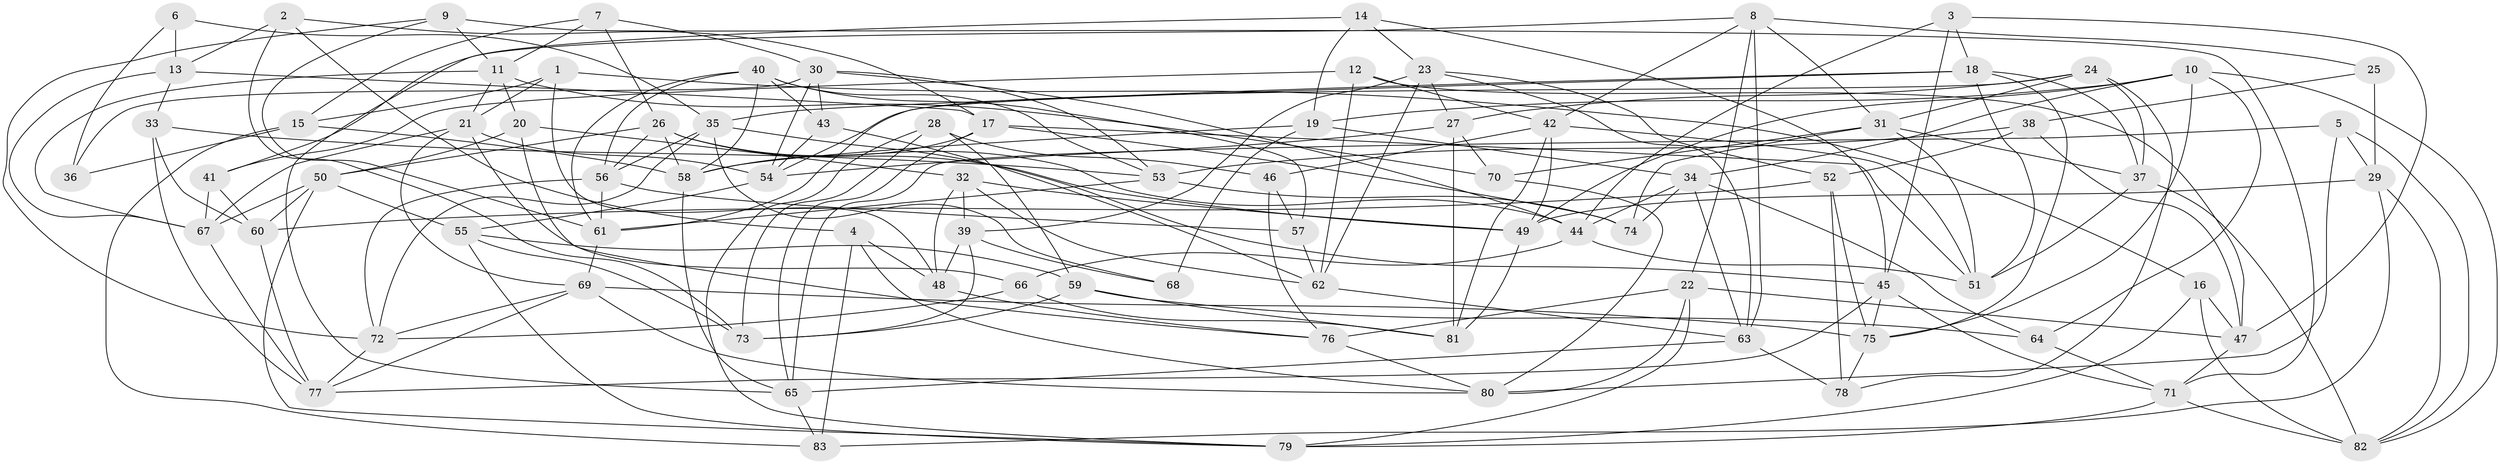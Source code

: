 // original degree distribution, {4: 1.0}
// Generated by graph-tools (version 1.1) at 2025/38/03/04/25 23:38:04]
// undirected, 83 vertices, 210 edges
graph export_dot {
  node [color=gray90,style=filled];
  1;
  2;
  3;
  4;
  5;
  6;
  7;
  8;
  9;
  10;
  11;
  12;
  13;
  14;
  15;
  16;
  17;
  18;
  19;
  20;
  21;
  22;
  23;
  24;
  25;
  26;
  27;
  28;
  29;
  30;
  31;
  32;
  33;
  34;
  35;
  36;
  37;
  38;
  39;
  40;
  41;
  42;
  43;
  44;
  45;
  46;
  47;
  48;
  49;
  50;
  51;
  52;
  53;
  54;
  55;
  56;
  57;
  58;
  59;
  60;
  61;
  62;
  63;
  64;
  65;
  66;
  67;
  68;
  69;
  70;
  71;
  72;
  73;
  74;
  75;
  76;
  77;
  78;
  79;
  80;
  81;
  82;
  83;
  1 -- 15 [weight=1.0];
  1 -- 16 [weight=1.0];
  1 -- 21 [weight=1.0];
  1 -- 48 [weight=1.0];
  2 -- 4 [weight=1.0];
  2 -- 13 [weight=1.0];
  2 -- 17 [weight=1.0];
  2 -- 73 [weight=1.0];
  3 -- 18 [weight=1.0];
  3 -- 44 [weight=1.0];
  3 -- 45 [weight=1.0];
  3 -- 47 [weight=1.0];
  4 -- 48 [weight=1.0];
  4 -- 80 [weight=1.0];
  4 -- 83 [weight=1.0];
  5 -- 29 [weight=1.0];
  5 -- 65 [weight=1.0];
  5 -- 80 [weight=1.0];
  5 -- 82 [weight=1.0];
  6 -- 13 [weight=2.0];
  6 -- 35 [weight=1.0];
  6 -- 36 [weight=1.0];
  7 -- 11 [weight=1.0];
  7 -- 15 [weight=1.0];
  7 -- 26 [weight=1.0];
  7 -- 30 [weight=1.0];
  8 -- 22 [weight=1.0];
  8 -- 25 [weight=1.0];
  8 -- 31 [weight=1.0];
  8 -- 41 [weight=1.0];
  8 -- 42 [weight=1.0];
  8 -- 63 [weight=1.0];
  9 -- 11 [weight=1.0];
  9 -- 61 [weight=1.0];
  9 -- 71 [weight=1.0];
  9 -- 72 [weight=1.0];
  10 -- 19 [weight=1.0];
  10 -- 34 [weight=1.0];
  10 -- 49 [weight=1.0];
  10 -- 64 [weight=1.0];
  10 -- 75 [weight=1.0];
  10 -- 82 [weight=1.0];
  11 -- 20 [weight=1.0];
  11 -- 21 [weight=1.0];
  11 -- 67 [weight=1.0];
  11 -- 70 [weight=1.0];
  12 -- 41 [weight=1.0];
  12 -- 42 [weight=1.0];
  12 -- 47 [weight=1.0];
  12 -- 62 [weight=1.0];
  13 -- 17 [weight=1.0];
  13 -- 33 [weight=1.0];
  13 -- 67 [weight=1.0];
  14 -- 19 [weight=1.0];
  14 -- 23 [weight=1.0];
  14 -- 45 [weight=1.0];
  14 -- 65 [weight=1.0];
  15 -- 36 [weight=2.0];
  15 -- 58 [weight=1.0];
  15 -- 83 [weight=1.0];
  16 -- 47 [weight=1.0];
  16 -- 79 [weight=1.0];
  16 -- 82 [weight=1.0];
  17 -- 51 [weight=1.0];
  17 -- 58 [weight=1.0];
  17 -- 65 [weight=1.0];
  17 -- 74 [weight=1.0];
  18 -- 35 [weight=1.0];
  18 -- 37 [weight=1.0];
  18 -- 51 [weight=1.0];
  18 -- 61 [weight=1.0];
  18 -- 75 [weight=1.0];
  19 -- 34 [weight=1.0];
  19 -- 58 [weight=1.0];
  19 -- 68 [weight=2.0];
  20 -- 32 [weight=1.0];
  20 -- 50 [weight=1.0];
  20 -- 76 [weight=1.0];
  21 -- 54 [weight=1.0];
  21 -- 66 [weight=1.0];
  21 -- 67 [weight=1.0];
  21 -- 69 [weight=1.0];
  22 -- 47 [weight=1.0];
  22 -- 76 [weight=2.0];
  22 -- 79 [weight=1.0];
  22 -- 80 [weight=1.0];
  23 -- 27 [weight=1.0];
  23 -- 39 [weight=1.0];
  23 -- 52 [weight=1.0];
  23 -- 62 [weight=1.0];
  23 -- 63 [weight=1.0];
  24 -- 27 [weight=1.0];
  24 -- 31 [weight=1.0];
  24 -- 37 [weight=2.0];
  24 -- 54 [weight=1.0];
  24 -- 78 [weight=1.0];
  25 -- 29 [weight=2.0];
  25 -- 38 [weight=1.0];
  26 -- 44 [weight=1.0];
  26 -- 49 [weight=1.0];
  26 -- 50 [weight=1.0];
  26 -- 56 [weight=1.0];
  26 -- 58 [weight=1.0];
  27 -- 54 [weight=1.0];
  27 -- 70 [weight=1.0];
  27 -- 81 [weight=2.0];
  28 -- 46 [weight=1.0];
  28 -- 59 [weight=1.0];
  28 -- 73 [weight=1.0];
  28 -- 79 [weight=1.0];
  29 -- 49 [weight=1.0];
  29 -- 82 [weight=1.0];
  29 -- 83 [weight=1.0];
  30 -- 36 [weight=1.0];
  30 -- 43 [weight=1.0];
  30 -- 44 [weight=1.0];
  30 -- 53 [weight=1.0];
  30 -- 54 [weight=1.0];
  31 -- 37 [weight=1.0];
  31 -- 51 [weight=1.0];
  31 -- 70 [weight=1.0];
  31 -- 74 [weight=1.0];
  32 -- 39 [weight=1.0];
  32 -- 48 [weight=2.0];
  32 -- 49 [weight=1.0];
  32 -- 62 [weight=1.0];
  33 -- 53 [weight=1.0];
  33 -- 60 [weight=1.0];
  33 -- 77 [weight=1.0];
  34 -- 44 [weight=1.0];
  34 -- 63 [weight=1.0];
  34 -- 64 [weight=1.0];
  34 -- 74 [weight=1.0];
  35 -- 45 [weight=1.0];
  35 -- 56 [weight=1.0];
  35 -- 68 [weight=1.0];
  35 -- 72 [weight=1.0];
  37 -- 51 [weight=1.0];
  37 -- 82 [weight=1.0];
  38 -- 47 [weight=1.0];
  38 -- 52 [weight=1.0];
  38 -- 53 [weight=1.0];
  39 -- 48 [weight=1.0];
  39 -- 68 [weight=1.0];
  39 -- 73 [weight=2.0];
  40 -- 43 [weight=1.0];
  40 -- 53 [weight=1.0];
  40 -- 56 [weight=1.0];
  40 -- 57 [weight=1.0];
  40 -- 58 [weight=1.0];
  40 -- 61 [weight=1.0];
  41 -- 60 [weight=1.0];
  41 -- 67 [weight=1.0];
  42 -- 46 [weight=1.0];
  42 -- 49 [weight=1.0];
  42 -- 51 [weight=1.0];
  42 -- 81 [weight=1.0];
  43 -- 54 [weight=1.0];
  43 -- 62 [weight=1.0];
  44 -- 51 [weight=1.0];
  44 -- 66 [weight=1.0];
  45 -- 71 [weight=1.0];
  45 -- 75 [weight=1.0];
  45 -- 77 [weight=1.0];
  46 -- 57 [weight=1.0];
  46 -- 76 [weight=1.0];
  47 -- 71 [weight=1.0];
  48 -- 76 [weight=1.0];
  49 -- 81 [weight=1.0];
  50 -- 55 [weight=1.0];
  50 -- 60 [weight=1.0];
  50 -- 67 [weight=1.0];
  50 -- 79 [weight=1.0];
  52 -- 60 [weight=2.0];
  52 -- 75 [weight=1.0];
  52 -- 78 [weight=1.0];
  53 -- 61 [weight=1.0];
  53 -- 74 [weight=1.0];
  54 -- 55 [weight=1.0];
  55 -- 59 [weight=2.0];
  55 -- 73 [weight=1.0];
  55 -- 79 [weight=1.0];
  56 -- 57 [weight=1.0];
  56 -- 61 [weight=1.0];
  56 -- 72 [weight=1.0];
  57 -- 62 [weight=1.0];
  58 -- 65 [weight=1.0];
  59 -- 64 [weight=1.0];
  59 -- 73 [weight=1.0];
  59 -- 81 [weight=1.0];
  60 -- 77 [weight=1.0];
  61 -- 69 [weight=1.0];
  62 -- 63 [weight=1.0];
  63 -- 65 [weight=1.0];
  63 -- 78 [weight=1.0];
  64 -- 71 [weight=1.0];
  65 -- 83 [weight=1.0];
  66 -- 72 [weight=1.0];
  66 -- 81 [weight=1.0];
  67 -- 77 [weight=1.0];
  69 -- 72 [weight=1.0];
  69 -- 75 [weight=1.0];
  69 -- 77 [weight=1.0];
  69 -- 80 [weight=1.0];
  70 -- 80 [weight=1.0];
  71 -- 79 [weight=1.0];
  71 -- 82 [weight=1.0];
  72 -- 77 [weight=1.0];
  75 -- 78 [weight=1.0];
  76 -- 80 [weight=1.0];
}
